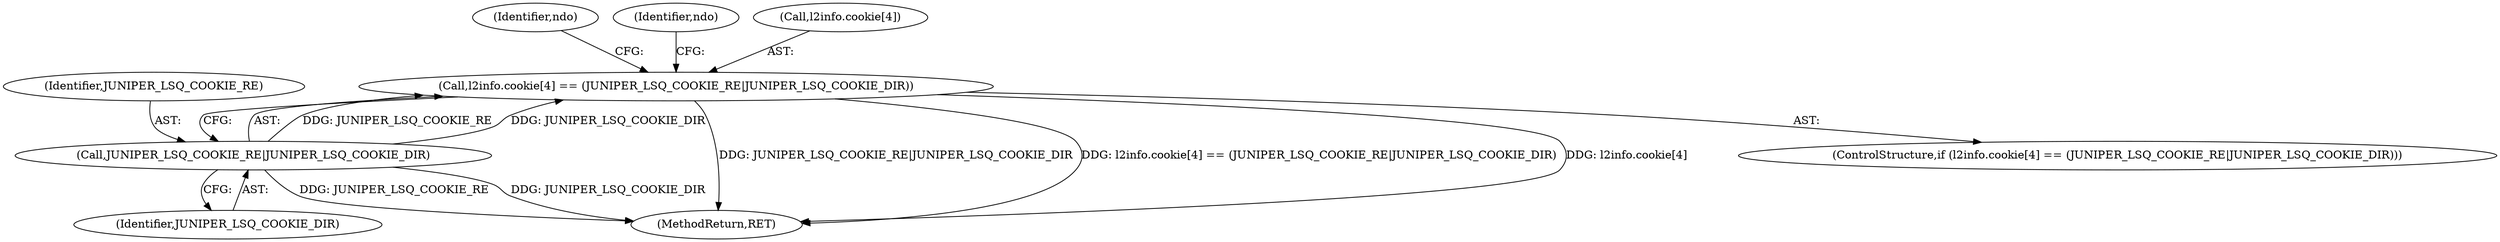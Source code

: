 digraph "0_tcpdump_1dcd10aceabbc03bf571ea32b892c522cbe923de_9@array" {
"1000173" [label="(Call,l2info.cookie[4] == (JUNIPER_LSQ_COOKIE_RE|JUNIPER_LSQ_COOKIE_DIR))"];
"1000179" [label="(Call,JUNIPER_LSQ_COOKIE_RE|JUNIPER_LSQ_COOKIE_DIR)"];
"1000173" [label="(Call,l2info.cookie[4] == (JUNIPER_LSQ_COOKIE_RE|JUNIPER_LSQ_COOKIE_DIR))"];
"1000190" [label="(Identifier,ndo)"];
"1000172" [label="(ControlStructure,if (l2info.cookie[4] == (JUNIPER_LSQ_COOKIE_RE|JUNIPER_LSQ_COOKIE_DIR)))"];
"1000183" [label="(Identifier,ndo)"];
"1000174" [label="(Call,l2info.cookie[4])"];
"1000181" [label="(Identifier,JUNIPER_LSQ_COOKIE_DIR)"];
"1000179" [label="(Call,JUNIPER_LSQ_COOKIE_RE|JUNIPER_LSQ_COOKIE_DIR)"];
"1000265" [label="(MethodReturn,RET)"];
"1000180" [label="(Identifier,JUNIPER_LSQ_COOKIE_RE)"];
"1000173" -> "1000172"  [label="AST: "];
"1000173" -> "1000179"  [label="CFG: "];
"1000174" -> "1000173"  [label="AST: "];
"1000179" -> "1000173"  [label="AST: "];
"1000183" -> "1000173"  [label="CFG: "];
"1000190" -> "1000173"  [label="CFG: "];
"1000173" -> "1000265"  [label="DDG: JUNIPER_LSQ_COOKIE_RE|JUNIPER_LSQ_COOKIE_DIR"];
"1000173" -> "1000265"  [label="DDG: l2info.cookie[4] == (JUNIPER_LSQ_COOKIE_RE|JUNIPER_LSQ_COOKIE_DIR)"];
"1000173" -> "1000265"  [label="DDG: l2info.cookie[4]"];
"1000179" -> "1000173"  [label="DDG: JUNIPER_LSQ_COOKIE_RE"];
"1000179" -> "1000173"  [label="DDG: JUNIPER_LSQ_COOKIE_DIR"];
"1000179" -> "1000181"  [label="CFG: "];
"1000180" -> "1000179"  [label="AST: "];
"1000181" -> "1000179"  [label="AST: "];
"1000179" -> "1000265"  [label="DDG: JUNIPER_LSQ_COOKIE_DIR"];
"1000179" -> "1000265"  [label="DDG: JUNIPER_LSQ_COOKIE_RE"];
}
